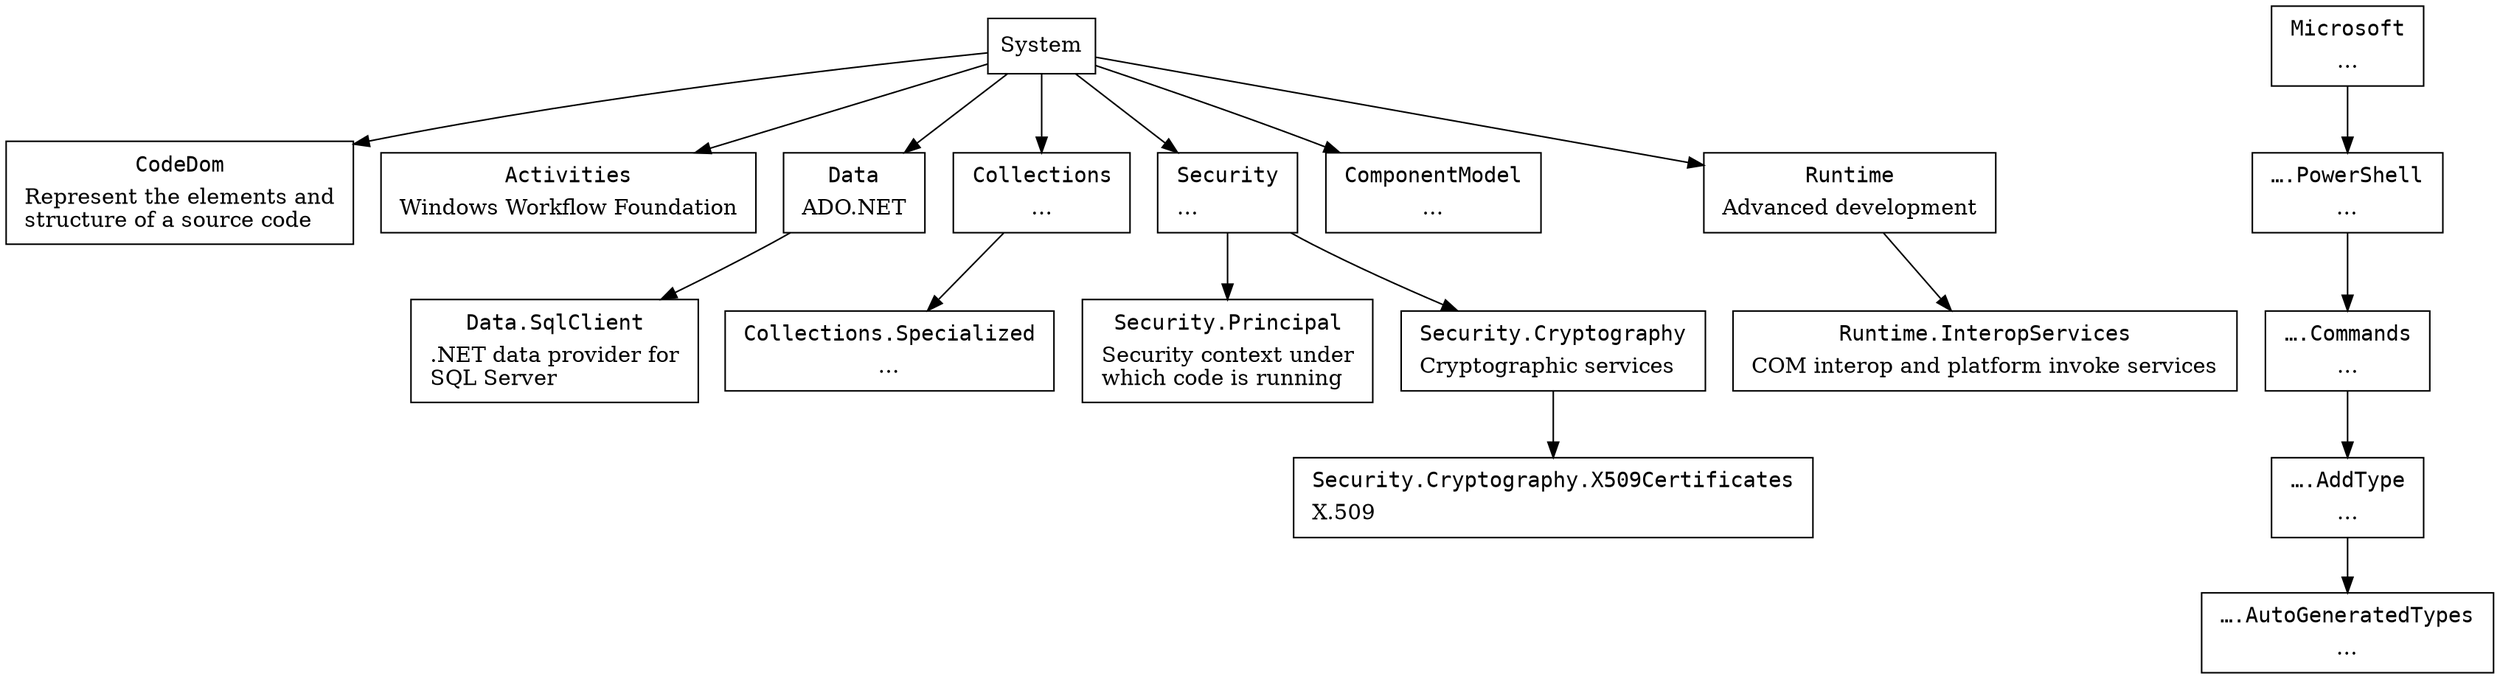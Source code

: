 digraph hierarchy {

   node [ shape=box ]

   System [ label = "System" ];
   Microsoft        [ label=< <table border="0"><tr><td align="text"><font face="Courier">Microsoft</font></td></tr><tr><td>…<br align="left"/></td></tr></table> > ];

   CodeDom        [ label=< <table border="0"><tr><td align="text"><font face="Courier">CodeDom</font></td></tr><tr><td>Represent the elements and<br align="left"/>structure of a source code<br align="left"/></td></tr></table> > ];
   Activities     [ label=< <table border="0"><tr><td align="text"><font face="Courier">Activities</font></td></tr><tr><td>Windows Workflow Foundation<br align="left"/></td></tr></table> > ];
   Data           [ label=< <table border="0"><tr><td align="text"><font face="Courier">Data</font></td></tr><tr><td>ADO.NET</td></tr></table> > ];
   Collections    [ label=< <table border="0"><tr><td align="text"><font face="Courier">Collections</font></td></tr><tr><td>…</td></tr></table> > ];
   Collections_Specialized    [ label=< <table border="0"><tr><td align="text"><font face="Courier">Collections.Specialized</font></td></tr><tr><td>…</td></tr></table> > ];
   Data_SqlClient [ label=< <table border="0"><tr><td align="text"><font face="Courier">Data.SqlClient</font></td></tr><tr><td align="text">.NET data provider for<br align="left"/>SQL Server<br align="left"/></td></tr></table> > ];
   Security       [ label=< <table border="0"><tr><td align="text"><font face="Courier">Security</font></td></tr><tr><td align="text">…<br align="left"/></td></tr></table> > ];
   Security_Principal  [ label=< <table border="0"><tr><td align="text"><font face="Courier">Security.Principal</font></td></tr><tr><td align="text">Security context under<br align="left"/>which code is running<br align="left"/></td></tr></table> > ];
   Security_Cryptography  [ label=< <table border="0"><tr><td align="text"><font face="Courier">Security.Cryptography</font></td></tr><tr><td align="text">Cryptographic services<br align="left"/></td></tr></table> > ];
   Security_Cryptography_X509Certificates  [ label=< <table border="0"><tr><td align="text"><font face="Courier">Security.Cryptography.X509Certificates</font></td></tr><tr><td align="text">X.509<br align="left"/></td></tr></table> > ];
   System_ComponentModel [ label=< <table border="0"><tr><td align="text"><font face="Courier">ComponentModel</font></td></tr><tr><td>…</td></tr></table> > ];
   

   Runtime [ label=< <table border="0">
                             <tr><td align="text"><font face="Courier">Runtime</font></td></tr>
                             <tr><td>Advanced development</td></tr></table> > ];

   Runtime_Interop [ label=< <table border="0">
                             <tr><td align="text"><font face="Courier">Runtime.InteropServices</font></td></tr>
                             <tr><td>COM interop and platform invoke services</td></tr></table> > ];


   Microsoft_PowerShell [ label=< <table border="0">
                             <tr><td align="text"><font face="Courier">….PowerShell</font></td></tr>
                             <tr><td>…</td></tr></table> > ];

   Microsoft_PowerShell_Commands [ label=< <table border="0">
                             <tr><td align="text"><font face="Courier">….Commands</font></td></tr>
                             <tr><td>…</td></tr></table> > ];

   Microsoft_PowerShell_Commands_AddType [ label=< <table border="0">
                             <tr><td align="text"><font face="Courier">….AddType</font></td></tr>
                             <tr><td>…</td></tr></table> > ];

   Microsoft_PowerShell_Commands_AddType_AutoGeneratedTypes [ label=< <table border="0">
                             <tr><td align="text"><font face="Courier">….AutoGeneratedTypes</font></td></tr>
                             <tr><td>…</td></tr></table> > ];

   System -> CodeDom;
   System -> Activities;
   System -> Data;
   System -> Collections;
   System -> Security;
   System -> System_ComponentModel;
   System -> Runtime;
   Runtime -> Runtime_Interop;
   Security -> Security_Principal;
   Security -> Security_Cryptography;
   Security_Cryptography->Security_Cryptography_X509Certificates;


   Data -> Data_SqlClient;

   Collections -> Collections_Specialized;

   Microsoft -> Microsoft_PowerShell;
   Microsoft_PowerShell-> Microsoft_PowerShell_Commands;
   Microsoft_PowerShell_Commands -> Microsoft_PowerShell_Commands_AddType;
   Microsoft_PowerShell_Commands_AddType -> Microsoft_PowerShell_Commands_AddType_AutoGeneratedTypes

}
